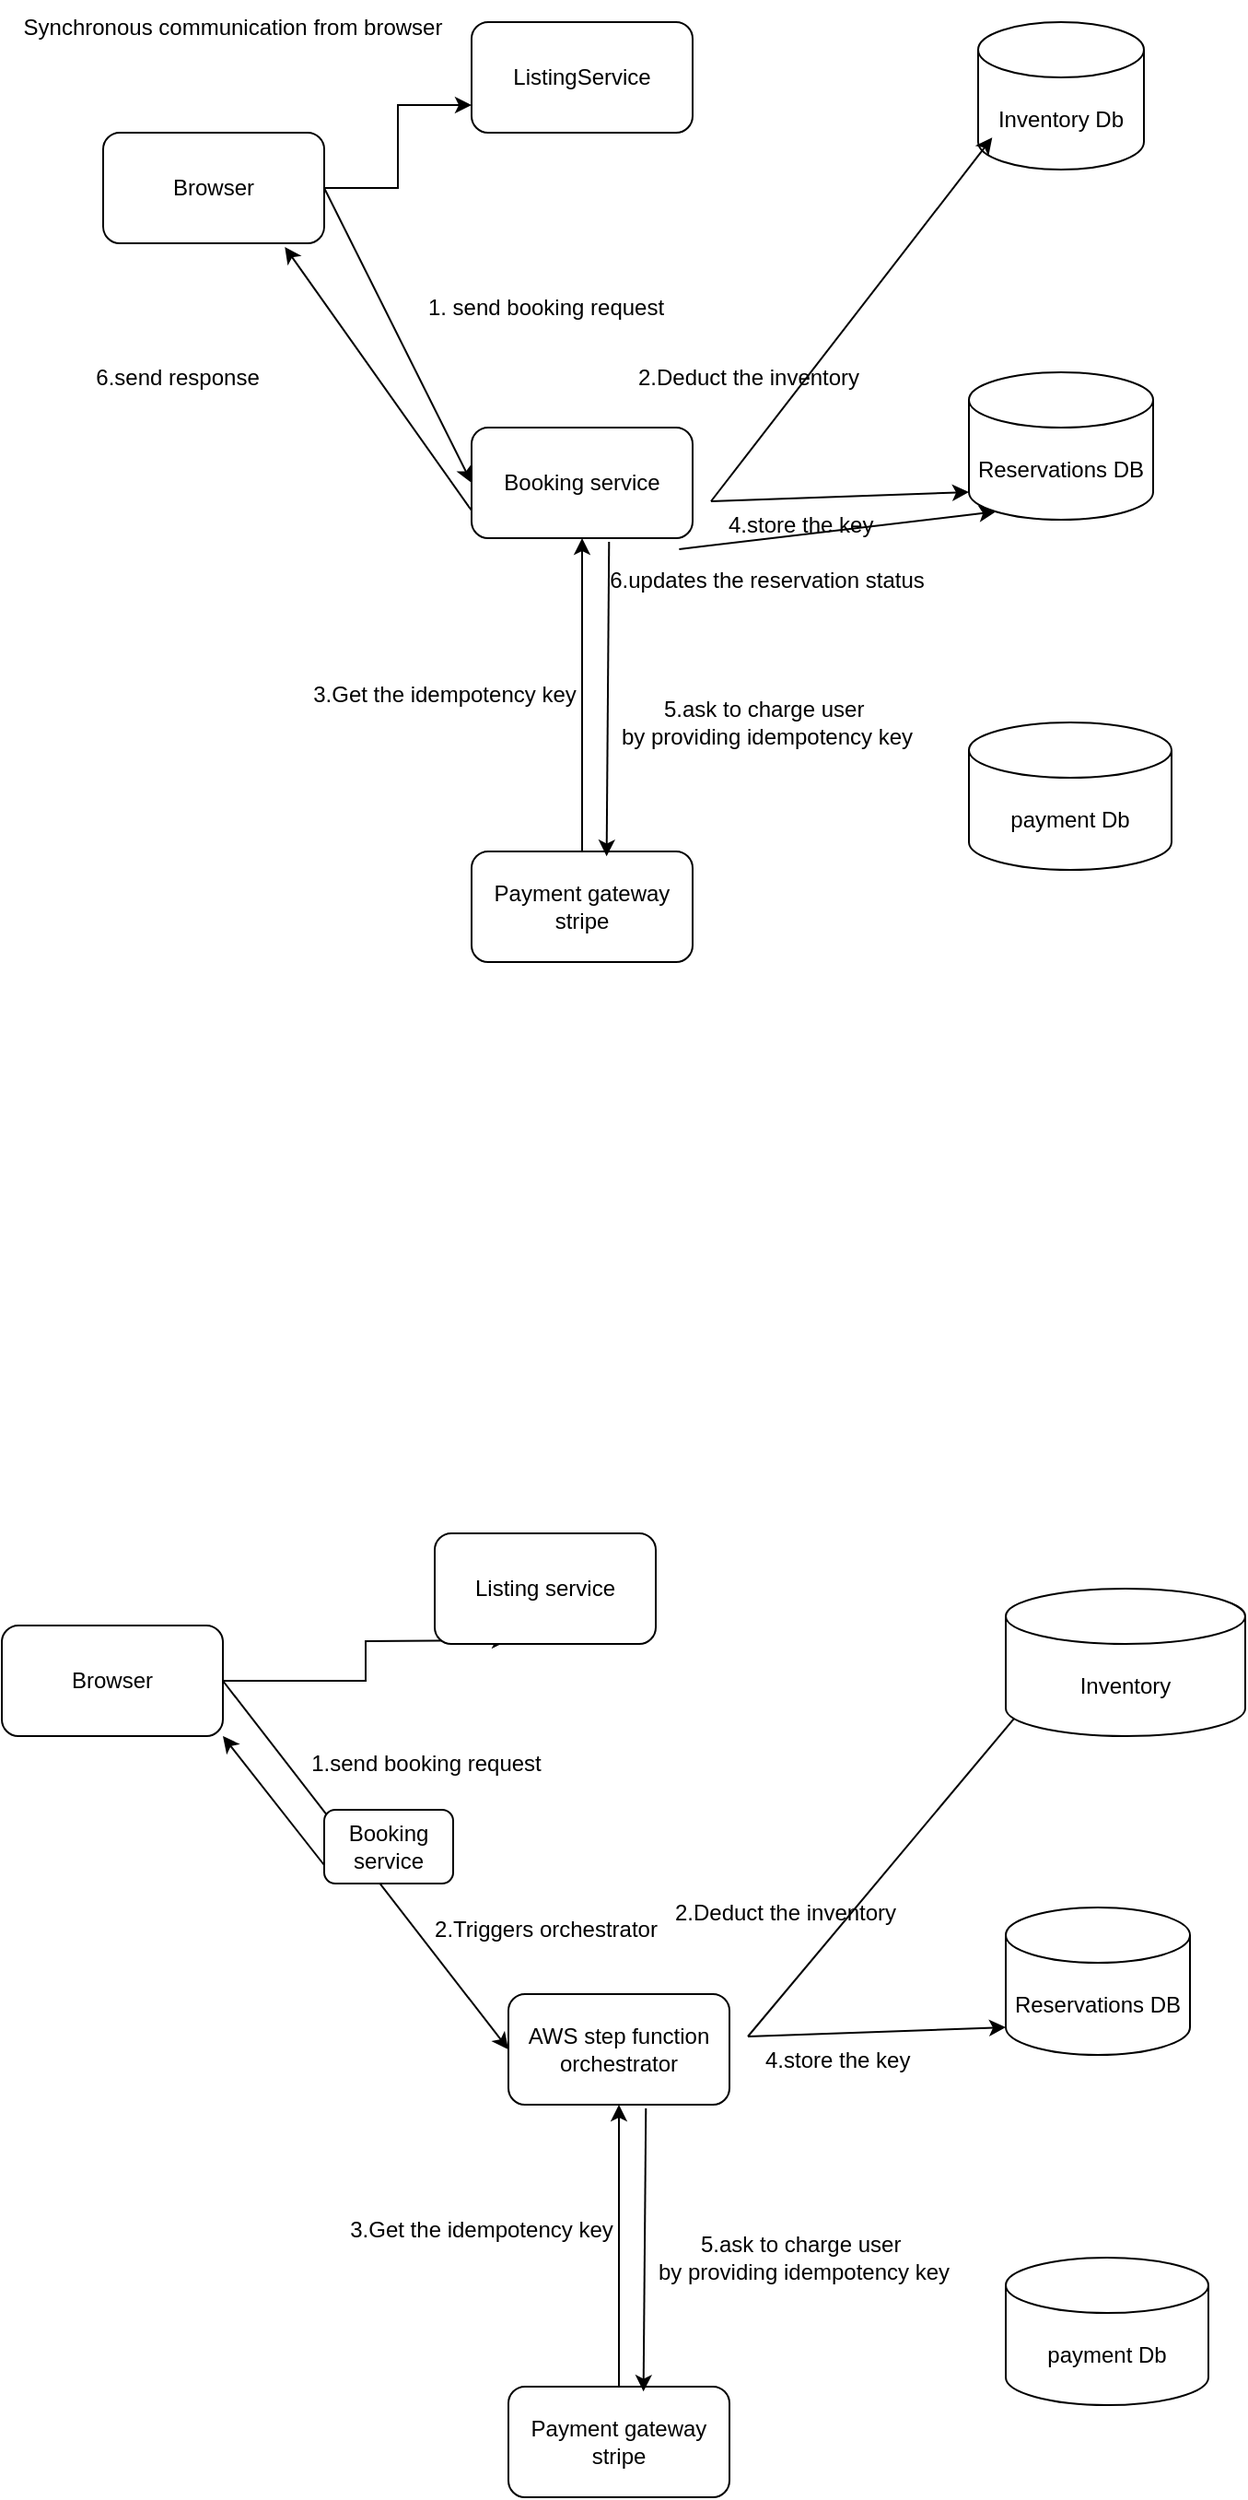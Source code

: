 <mxfile version="26.0.4">
  <diagram name="Page-1" id="2G7yOfc63kNmIJCsemcx">
    <mxGraphModel dx="3094" dy="412" grid="1" gridSize="10" guides="1" tooltips="1" connect="1" arrows="1" fold="1" page="1" pageScale="1" pageWidth="2300" pageHeight="2300" math="0" shadow="0">
      <root>
        <mxCell id="0" />
        <mxCell id="1" parent="0" />
        <mxCell id="EsFPYt3RrwEHIFZ30FWM-21" style="edgeStyle=orthogonalEdgeStyle;rounded=0;orthogonalLoop=1;jettySize=auto;html=1;entryX=0;entryY=0.75;entryDx=0;entryDy=0;" edge="1" parent="1" source="EsFPYt3RrwEHIFZ30FWM-1" target="EsFPYt3RrwEHIFZ30FWM-5">
          <mxGeometry relative="1" as="geometry" />
        </mxCell>
        <mxCell id="EsFPYt3RrwEHIFZ30FWM-1" value="Browser" style="rounded=1;whiteSpace=wrap;html=1;" vertex="1" parent="1">
          <mxGeometry x="50" y="100" width="120" height="60" as="geometry" />
        </mxCell>
        <mxCell id="EsFPYt3RrwEHIFZ30FWM-2" value="Inventory Db" style="shape=cylinder3;whiteSpace=wrap;html=1;boundedLbl=1;backgroundOutline=1;size=15;" vertex="1" parent="1">
          <mxGeometry x="525" y="40" width="90" height="80" as="geometry" />
        </mxCell>
        <mxCell id="EsFPYt3RrwEHIFZ30FWM-3" value="Reservations DB" style="shape=cylinder3;whiteSpace=wrap;html=1;boundedLbl=1;backgroundOutline=1;size=15;" vertex="1" parent="1">
          <mxGeometry x="520" y="230" width="100" height="80" as="geometry" />
        </mxCell>
        <mxCell id="EsFPYt3RrwEHIFZ30FWM-4" value="payment Db" style="shape=cylinder3;whiteSpace=wrap;html=1;boundedLbl=1;backgroundOutline=1;size=15;" vertex="1" parent="1">
          <mxGeometry x="520" y="420" width="110" height="80" as="geometry" />
        </mxCell>
        <mxCell id="EsFPYt3RrwEHIFZ30FWM-5" value="ListingService" style="rounded=1;whiteSpace=wrap;html=1;" vertex="1" parent="1">
          <mxGeometry x="250" y="40" width="120" height="60" as="geometry" />
        </mxCell>
        <mxCell id="EsFPYt3RrwEHIFZ30FWM-6" value="Booking service" style="rounded=1;whiteSpace=wrap;html=1;" vertex="1" parent="1">
          <mxGeometry x="250" y="260" width="120" height="60" as="geometry" />
        </mxCell>
        <mxCell id="EsFPYt3RrwEHIFZ30FWM-12" style="edgeStyle=orthogonalEdgeStyle;rounded=0;orthogonalLoop=1;jettySize=auto;html=1;entryX=0.5;entryY=1;entryDx=0;entryDy=0;" edge="1" parent="1" source="EsFPYt3RrwEHIFZ30FWM-7" target="EsFPYt3RrwEHIFZ30FWM-6">
          <mxGeometry relative="1" as="geometry" />
        </mxCell>
        <mxCell id="EsFPYt3RrwEHIFZ30FWM-7" value="Payment gateway stripe" style="rounded=1;whiteSpace=wrap;html=1;" vertex="1" parent="1">
          <mxGeometry x="250" y="490" width="120" height="60" as="geometry" />
        </mxCell>
        <mxCell id="EsFPYt3RrwEHIFZ30FWM-9" value="" style="endArrow=classic;html=1;rounded=0;exitX=1;exitY=0.5;exitDx=0;exitDy=0;entryX=0;entryY=0.5;entryDx=0;entryDy=0;" edge="1" parent="1" source="EsFPYt3RrwEHIFZ30FWM-1" target="EsFPYt3RrwEHIFZ30FWM-6">
          <mxGeometry width="50" height="50" relative="1" as="geometry">
            <mxPoint x="380" y="270" as="sourcePoint" />
            <mxPoint x="430" y="220" as="targetPoint" />
          </mxGeometry>
        </mxCell>
        <mxCell id="EsFPYt3RrwEHIFZ30FWM-13" value="3.Get the idempotency key" style="text;html=1;align=center;verticalAlign=middle;resizable=0;points=[];autosize=1;strokeColor=none;fillColor=none;" vertex="1" parent="1">
          <mxGeometry x="150" y="390" width="170" height="30" as="geometry" />
        </mxCell>
        <mxCell id="EsFPYt3RrwEHIFZ30FWM-14" value="" style="endArrow=classic;html=1;rounded=0;exitX=0.622;exitY=1.033;exitDx=0;exitDy=0;exitPerimeter=0;entryX=0.611;entryY=0.044;entryDx=0;entryDy=0;entryPerimeter=0;" edge="1" parent="1" source="EsFPYt3RrwEHIFZ30FWM-6" target="EsFPYt3RrwEHIFZ30FWM-7">
          <mxGeometry width="50" height="50" relative="1" as="geometry">
            <mxPoint x="380" y="380" as="sourcePoint" />
            <mxPoint x="430" y="330" as="targetPoint" />
          </mxGeometry>
        </mxCell>
        <mxCell id="EsFPYt3RrwEHIFZ30FWM-15" value="5.ask to charge user&amp;nbsp;&lt;div&gt;by providing idempotency key&lt;/div&gt;" style="text;html=1;align=center;verticalAlign=middle;resizable=0;points=[];autosize=1;strokeColor=none;fillColor=none;" vertex="1" parent="1">
          <mxGeometry x="320" y="400" width="180" height="40" as="geometry" />
        </mxCell>
        <mxCell id="EsFPYt3RrwEHIFZ30FWM-17" value="" style="endArrow=classic;html=1;rounded=0;entryX=0.085;entryY=0.783;entryDx=0;entryDy=0;entryPerimeter=0;" edge="1" parent="1" target="EsFPYt3RrwEHIFZ30FWM-2">
          <mxGeometry width="50" height="50" relative="1" as="geometry">
            <mxPoint x="380" y="300" as="sourcePoint" />
            <mxPoint x="430" y="250" as="targetPoint" />
          </mxGeometry>
        </mxCell>
        <mxCell id="EsFPYt3RrwEHIFZ30FWM-18" value="" style="endArrow=classic;html=1;rounded=0;entryX=0;entryY=1;entryDx=0;entryDy=-15;entryPerimeter=0;" edge="1" parent="1" target="EsFPYt3RrwEHIFZ30FWM-3">
          <mxGeometry width="50" height="50" relative="1" as="geometry">
            <mxPoint x="380" y="300" as="sourcePoint" />
            <mxPoint x="430" y="250" as="targetPoint" />
          </mxGeometry>
        </mxCell>
        <mxCell id="EsFPYt3RrwEHIFZ30FWM-19" value="2.Deduct the inventory" style="text;html=1;align=center;verticalAlign=middle;resizable=0;points=[];autosize=1;strokeColor=none;fillColor=none;" vertex="1" parent="1">
          <mxGeometry x="330" y="218" width="140" height="30" as="geometry" />
        </mxCell>
        <mxCell id="EsFPYt3RrwEHIFZ30FWM-20" value="4.store the key&amp;nbsp;" style="text;html=1;align=center;verticalAlign=middle;resizable=0;points=[];autosize=1;strokeColor=none;fillColor=none;" vertex="1" parent="1">
          <mxGeometry x="375" y="298" width="110" height="30" as="geometry" />
        </mxCell>
        <mxCell id="EsFPYt3RrwEHIFZ30FWM-22" value="Synchronous communication from browser" style="text;html=1;align=center;verticalAlign=middle;resizable=0;points=[];autosize=1;strokeColor=none;fillColor=none;" vertex="1" parent="1">
          <mxGeometry x="-5" y="28" width="250" height="30" as="geometry" />
        </mxCell>
        <mxCell id="EsFPYt3RrwEHIFZ30FWM-23" value="&lt;span style=&quot;color: rgba(0, 0, 0, 0); font-family: monospace; font-size: 0px; text-align: start;&quot;&gt;%3CmxGraphModel%3E%3Croot%3E%3CmxCell%20id%3D%220%22%2F%3E%3CmxCell%20id%3D%221%22%20parent%3D%220%22%2F%3E%3CmxCell%20id%3D%222%22%20style%3D%22edgeStyle%3DorthogonalEdgeStyle%3Brounded%3D0%3BorthogonalLoop%3D1%3BjettySize%3Dauto%3Bhtml%3D1%3BentryX%3D0%3BentryY%3D0.75%3BentryDx%3D0%3BentryDy%3D0%3B%22%20edge%3D%221%22%20source%3D%223%22%20parent%3D%221%22%3E%3CmxGeometry%20relative%3D%221%22%20as%3D%22geometry%22%3E%3CmxPoint%20x%3D%22250%22%20y%3D%2285%22%20as%3D%22targetPoint%22%2F%3E%3C%2FmxGeometry%3E%3C%2FmxCell%3E%3CmxCell%20id%3D%223%22%20value%3D%22Browser%22%20style%3D%22rounded%3D1%3BwhiteSpace%3Dwrap%3Bhtml%3D1%3B%22%20vertex%3D%221%22%20parent%3D%221%22%3E%3CmxGeometry%20x%3D%2250%22%20y%3D%22100%22%20width%3D%22120%22%20height%3D%2260%22%20as%3D%22geometry%22%2F%3E%3C%2FmxCell%3E%3CmxCell%20id%3D%224%22%20value%3D%22Reservations%20DB%22%20style%3D%22shape%3Dcylinder3%3BwhiteSpace%3Dwrap%3Bhtml%3D1%3BboundedLbl%3D1%3BbackgroundOutline%3D1%3Bsize%3D15%3B%22%20vertex%3D%221%22%20parent%3D%221%22%3E%3CmxGeometry%20x%3D%22520%22%20y%3D%22230%22%20width%3D%22100%22%20height%3D%2280%22%20as%3D%22geometry%22%2F%3E%3C%2FmxCell%3E%3CmxCell%20id%3D%225%22%20value%3D%22payment%20Db%22%20style%3D%22shape%3Dcylinder3%3BwhiteSpace%3Dwrap%3Bhtml%3D1%3BboundedLbl%3D1%3BbackgroundOutline%3D1%3Bsize%3D15%3B%22%20vertex%3D%221%22%20parent%3D%221%22%3E%3CmxGeometry%20x%3D%22520%22%20y%3D%22420%22%20width%3D%22110%22%20height%3D%2280%22%20as%3D%22geometry%22%2F%3E%3C%2FmxCell%3E%3CmxCell%20id%3D%226%22%20value%3D%22Booking%20service%22%20style%3D%22rounded%3D1%3BwhiteSpace%3Dwrap%3Bhtml%3D1%3B%22%20vertex%3D%221%22%20parent%3D%221%22%3E%3CmxGeometry%20x%3D%22250%22%20y%3D%22260%22%20width%3D%22120%22%20height%3D%2260%22%20as%3D%22geometry%22%2F%3E%3C%2FmxCell%3E%3CmxCell%20id%3D%227%22%20style%3D%22edgeStyle%3DorthogonalEdgeStyle%3Brounded%3D0%3BorthogonalLoop%3D1%3BjettySize%3Dauto%3Bhtml%3D1%3BentryX%3D0.5%3BentryY%3D1%3BentryDx%3D0%3BentryDy%3D0%3B%22%20edge%3D%221%22%20source%3D%228%22%20target%3D%226%22%20parent%3D%221%22%3E%3CmxGeometry%20relative%3D%221%22%20as%3D%22geometry%22%2F%3E%3C%2FmxCell%3E%3CmxCell%20id%3D%228%22%20value%3D%22Payment%20gateway%20stripe%22%20style%3D%22rounded%3D1%3BwhiteSpace%3Dwrap%3Bhtml%3D1%3B%22%20vertex%3D%221%22%20parent%3D%221%22%3E%3CmxGeometry%20x%3D%22250%22%20y%3D%22490%22%20width%3D%22120%22%20height%3D%2260%22%20as%3D%22geometry%22%2F%3E%3C%2FmxCell%3E%3CmxCell%20id%3D%229%22%20value%3D%22%22%20style%3D%22endArrow%3Dclassic%3Bhtml%3D1%3Brounded%3D0%3BexitX%3D1%3BexitY%3D0.5%3BexitDx%3D0%3BexitDy%3D0%3BentryX%3D0%3BentryY%3D0.5%3BentryDx%3D0%3BentryDy%3D0%3B%22%20edge%3D%221%22%20source%3D%223%22%20target%3D%226%22%20parent%3D%221%22%3E%3CmxGeometry%20width%3D%2250%22%20height%3D%2250%22%20relative%3D%221%22%20as%3D%22geometry%22%3E%3CmxPoint%20x%3D%22380%22%20y%3D%22270%22%20as%3D%22sourcePoint%22%2F%3E%3CmxPoint%20x%3D%22430%22%20y%3D%22220%22%20as%3D%22targetPoint%22%2F%3E%3C%2FmxGeometry%3E%3C%2FmxCell%3E%3CmxCell%20id%3D%2210%22%20value%3D%223.Get%20the%20idempotency%20key%22%20style%3D%22text%3Bhtml%3D1%3Balign%3Dcenter%3BverticalAlign%3Dmiddle%3Bresizable%3D0%3Bpoints%3D%5B%5D%3Bautosize%3D1%3BstrokeColor%3Dnone%3BfillColor%3Dnone%3B%22%20vertex%3D%221%22%20parent%3D%221%22%3E%3CmxGeometry%20x%3D%22150%22%20y%3D%22390%22%20width%3D%22170%22%20height%3D%2230%22%20as%3D%22geometry%22%2F%3E%3C%2FmxCell%3E%3CmxCell%20id%3D%2211%22%20value%3D%22%22%20style%3D%22endArrow%3Dclassic%3Bhtml%3D1%3Brounded%3D0%3BexitX%3D0.622%3BexitY%3D1.033%3BexitDx%3D0%3BexitDy%3D0%3BexitPerimeter%3D0%3BentryX%3D0.611%3BentryY%3D0.044%3BentryDx%3D0%3BentryDy%3D0%3BentryPerimeter%3D0%3B%22%20edge%3D%221%22%20source%3D%226%22%20target%3D%228%22%20parent%3D%221%22%3E%3CmxGeometry%20width%3D%2250%22%20height%3D%2250%22%20relative%3D%221%22%20as%3D%22geometry%22%3E%3CmxPoint%20x%3D%22380%22%20y%3D%22380%22%20as%3D%22sourcePoint%22%2F%3E%3CmxPoint%20x%3D%22430%22%20y%3D%22330%22%20as%3D%22targetPoint%22%2F%3E%3C%2FmxGeometry%3E%3C%2FmxCell%3E%3CmxCell%20id%3D%2212%22%20value%3D%225.ask%20to%20charge%20user%26amp%3Bnbsp%3B%26lt%3Bdiv%26gt%3Bby%20providing%20idempotency%20key%26lt%3B%2Fdiv%26gt%3B%22%20style%3D%22text%3Bhtml%3D1%3Balign%3Dcenter%3BverticalAlign%3Dmiddle%3Bresizable%3D0%3Bpoints%3D%5B%5D%3Bautosize%3D1%3BstrokeColor%3Dnone%3BfillColor%3Dnone%3B%22%20vertex%3D%221%22%20parent%3D%221%22%3E%3CmxGeometry%20x%3D%22320%22%20y%3D%22400%22%20width%3D%22180%22%20height%3D%2240%22%20as%3D%22geometry%22%2F%3E%3C%2FmxCell%3E%3CmxCell%20id%3D%2213%22%20value%3D%22%22%20style%3D%22endArrow%3Dclassic%3Bhtml%3D1%3Brounded%3D0%3BentryX%3D0.085%3BentryY%3D0.783%3BentryDx%3D0%3BentryDy%3D0%3BentryPerimeter%3D0%3B%22%20edge%3D%221%22%20parent%3D%221%22%3E%3CmxGeometry%20width%3D%2250%22%20height%3D%2250%22%20relative%3D%221%22%20as%3D%22geometry%22%3E%3CmxPoint%20x%3D%22380%22%20y%3D%22300%22%20as%3D%22sourcePoint%22%2F%3E%3CmxPoint%20x%3D%22533%22%20y%3D%22103%22%20as%3D%22targetPoint%22%2F%3E%3C%2FmxGeometry%3E%3C%2FmxCell%3E%3CmxCell%20id%3D%2214%22%20value%3D%22%22%20style%3D%22endArrow%3Dclassic%3Bhtml%3D1%3Brounded%3D0%3BentryX%3D0%3BentryY%3D1%3BentryDx%3D0%3BentryDy%3D-15%3BentryPerimeter%3D0%3B%22%20edge%3D%221%22%20target%3D%224%22%20parent%3D%221%22%3E%3CmxGeometry%20width%3D%2250%22%20height%3D%2250%22%20relative%3D%221%22%20as%3D%22geometry%22%3E%3CmxPoint%20x%3D%22380%22%20y%3D%22300%22%20as%3D%22sourcePoint%22%2F%3E%3CmxPoint%20x%3D%22430%22%20y%3D%22250%22%20as%3D%22targetPoint%22%2F%3E%3C%2FmxGeometry%3E%3C%2FmxCell%3E%3CmxCell%20id%3D%2215%22%20value%3D%222.Deduct%20the%20inventory%22%20style%3D%22text%3Bhtml%3D1%3Balign%3Dcenter%3BverticalAlign%3Dmiddle%3Bresizable%3D0%3Bpoints%3D%5B%5D%3Bautosize%3D1%3BstrokeColor%3Dnone%3BfillColor%3Dnone%3B%22%20vertex%3D%221%22%20parent%3D%221%22%3E%3CmxGeometry%20x%3D%22330%22%20y%3D%22218%22%20width%3D%22140%22%20height%3D%2230%22%20as%3D%22geometry%22%2F%3E%3C%2FmxCell%3E%3CmxCell%20id%3D%2216%22%20value%3D%224.store%20the%20key%26amp%3Bnbsp%3B%22%20style%3D%22text%3Bhtml%3D1%3Balign%3Dcenter%3BverticalAlign%3Dmiddle%3Bresizable%3D0%3Bpoints%3D%5B%5D%3Bautosize%3D1%3BstrokeColor%3Dnone%3BfillColor%3Dnone%3B%22%20vertex%3D%221%22%20parent%3D%221%22%3E%3CmxGeometry%20x%3D%22375%22%20y%3D%22298%22%20width%3D%22110%22%20height%3D%2230%22%20as%3D%22geometry%22%2F%3E%3C%2FmxCell%3E%3C%2Froot%3E%3C%2FmxGraphModel%3E&lt;/span&gt;" style="text;html=1;align=center;verticalAlign=middle;resizable=0;points=[];autosize=1;strokeColor=none;fillColor=none;" vertex="1" parent="1">
          <mxGeometry x="160" y="668" width="20" height="30" as="geometry" />
        </mxCell>
        <mxCell id="EsFPYt3RrwEHIFZ30FWM-24" style="edgeStyle=orthogonalEdgeStyle;rounded=0;orthogonalLoop=1;jettySize=auto;html=1;entryX=0;entryY=0.75;entryDx=0;entryDy=0;" edge="1" parent="1" source="EsFPYt3RrwEHIFZ30FWM-25">
          <mxGeometry relative="1" as="geometry">
            <mxPoint x="270" y="918" as="targetPoint" />
          </mxGeometry>
        </mxCell>
        <mxCell id="EsFPYt3RrwEHIFZ30FWM-25" value="Browser" style="rounded=1;whiteSpace=wrap;html=1;" vertex="1" parent="1">
          <mxGeometry x="-5" y="910" width="120" height="60" as="geometry" />
        </mxCell>
        <mxCell id="EsFPYt3RrwEHIFZ30FWM-26" value="Reservations DB" style="shape=cylinder3;whiteSpace=wrap;html=1;boundedLbl=1;backgroundOutline=1;size=15;" vertex="1" parent="1">
          <mxGeometry x="540" y="1063" width="100" height="80" as="geometry" />
        </mxCell>
        <mxCell id="EsFPYt3RrwEHIFZ30FWM-27" value="payment Db" style="shape=cylinder3;whiteSpace=wrap;html=1;boundedLbl=1;backgroundOutline=1;size=15;" vertex="1" parent="1">
          <mxGeometry x="540" y="1253" width="110" height="80" as="geometry" />
        </mxCell>
        <mxCell id="EsFPYt3RrwEHIFZ30FWM-28" value="AWS step function orchestrator" style="rounded=1;whiteSpace=wrap;html=1;" vertex="1" parent="1">
          <mxGeometry x="270" y="1110" width="120" height="60" as="geometry" />
        </mxCell>
        <mxCell id="EsFPYt3RrwEHIFZ30FWM-29" style="edgeStyle=orthogonalEdgeStyle;rounded=0;orthogonalLoop=1;jettySize=auto;html=1;entryX=0.5;entryY=1;entryDx=0;entryDy=0;" edge="1" parent="1" source="EsFPYt3RrwEHIFZ30FWM-30" target="EsFPYt3RrwEHIFZ30FWM-28">
          <mxGeometry relative="1" as="geometry" />
        </mxCell>
        <mxCell id="EsFPYt3RrwEHIFZ30FWM-30" value="Payment gateway stripe" style="rounded=1;whiteSpace=wrap;html=1;" vertex="1" parent="1">
          <mxGeometry x="270" y="1323" width="120" height="60" as="geometry" />
        </mxCell>
        <mxCell id="EsFPYt3RrwEHIFZ30FWM-31" value="" style="endArrow=classic;html=1;rounded=0;exitX=1;exitY=0.5;exitDx=0;exitDy=0;entryX=0;entryY=0.5;entryDx=0;entryDy=0;" edge="1" parent="1" source="EsFPYt3RrwEHIFZ30FWM-25" target="EsFPYt3RrwEHIFZ30FWM-28">
          <mxGeometry width="50" height="50" relative="1" as="geometry">
            <mxPoint x="400" y="1103" as="sourcePoint" />
            <mxPoint x="450" y="1053" as="targetPoint" />
          </mxGeometry>
        </mxCell>
        <mxCell id="EsFPYt3RrwEHIFZ30FWM-32" value="3.Get the idempotency key" style="text;html=1;align=center;verticalAlign=middle;resizable=0;points=[];autosize=1;strokeColor=none;fillColor=none;" vertex="1" parent="1">
          <mxGeometry x="170" y="1223" width="170" height="30" as="geometry" />
        </mxCell>
        <mxCell id="EsFPYt3RrwEHIFZ30FWM-33" value="" style="endArrow=classic;html=1;rounded=0;exitX=0.622;exitY=1.033;exitDx=0;exitDy=0;exitPerimeter=0;entryX=0.611;entryY=0.044;entryDx=0;entryDy=0;entryPerimeter=0;" edge="1" parent="1" source="EsFPYt3RrwEHIFZ30FWM-28" target="EsFPYt3RrwEHIFZ30FWM-30">
          <mxGeometry width="50" height="50" relative="1" as="geometry">
            <mxPoint x="400" y="1213" as="sourcePoint" />
            <mxPoint x="450" y="1163" as="targetPoint" />
          </mxGeometry>
        </mxCell>
        <mxCell id="EsFPYt3RrwEHIFZ30FWM-34" value="5.ask to charge user&amp;nbsp;&lt;div&gt;by providing idempotency key&lt;/div&gt;" style="text;html=1;align=center;verticalAlign=middle;resizable=0;points=[];autosize=1;strokeColor=none;fillColor=none;" vertex="1" parent="1">
          <mxGeometry x="340" y="1233" width="180" height="40" as="geometry" />
        </mxCell>
        <mxCell id="EsFPYt3RrwEHIFZ30FWM-35" value="" style="endArrow=classic;html=1;rounded=0;entryX=0.085;entryY=0.783;entryDx=0;entryDy=0;entryPerimeter=0;" edge="1" parent="1" source="EsFPYt3RrwEHIFZ30FWM-39">
          <mxGeometry width="50" height="50" relative="1" as="geometry">
            <mxPoint x="400" y="1133" as="sourcePoint" />
            <mxPoint x="553" y="936" as="targetPoint" />
          </mxGeometry>
        </mxCell>
        <mxCell id="EsFPYt3RrwEHIFZ30FWM-36" value="" style="endArrow=classic;html=1;rounded=0;entryX=0;entryY=1;entryDx=0;entryDy=-15;entryPerimeter=0;" edge="1" parent="1" target="EsFPYt3RrwEHIFZ30FWM-26">
          <mxGeometry width="50" height="50" relative="1" as="geometry">
            <mxPoint x="400" y="1133" as="sourcePoint" />
            <mxPoint x="450" y="1083" as="targetPoint" />
          </mxGeometry>
        </mxCell>
        <mxCell id="EsFPYt3RrwEHIFZ30FWM-37" value="2.Deduct the inventory" style="text;html=1;align=center;verticalAlign=middle;resizable=0;points=[];autosize=1;strokeColor=none;fillColor=none;" vertex="1" parent="1">
          <mxGeometry x="350" y="1051" width="140" height="30" as="geometry" />
        </mxCell>
        <mxCell id="EsFPYt3RrwEHIFZ30FWM-38" value="4.store the key&amp;nbsp;" style="text;html=1;align=center;verticalAlign=middle;resizable=0;points=[];autosize=1;strokeColor=none;fillColor=none;" vertex="1" parent="1">
          <mxGeometry x="395" y="1131" width="110" height="30" as="geometry" />
        </mxCell>
        <mxCell id="EsFPYt3RrwEHIFZ30FWM-40" value="" style="endArrow=classic;html=1;rounded=0;entryX=0.085;entryY=0.783;entryDx=0;entryDy=0;entryPerimeter=0;" edge="1" parent="1" target="EsFPYt3RrwEHIFZ30FWM-39">
          <mxGeometry width="50" height="50" relative="1" as="geometry">
            <mxPoint x="400" y="1133" as="sourcePoint" />
            <mxPoint x="553" y="936" as="targetPoint" />
          </mxGeometry>
        </mxCell>
        <mxCell id="EsFPYt3RrwEHIFZ30FWM-39" value="Inventory" style="shape=cylinder3;whiteSpace=wrap;html=1;boundedLbl=1;backgroundOutline=1;size=15;" vertex="1" parent="1">
          <mxGeometry x="540" y="890" width="130" height="80" as="geometry" />
        </mxCell>
        <mxCell id="EsFPYt3RrwEHIFZ30FWM-41" value="Listing service" style="rounded=1;whiteSpace=wrap;html=1;" vertex="1" parent="1">
          <mxGeometry x="230" y="860" width="120" height="60" as="geometry" />
        </mxCell>
        <mxCell id="EsFPYt3RrwEHIFZ30FWM-42" value="Booking service" style="rounded=1;whiteSpace=wrap;html=1;" vertex="1" parent="1">
          <mxGeometry x="170" y="1010" width="70" height="40" as="geometry" />
        </mxCell>
        <mxCell id="EsFPYt3RrwEHIFZ30FWM-43" value="1. send booking request" style="text;html=1;align=center;verticalAlign=middle;resizable=0;points=[];autosize=1;strokeColor=none;fillColor=none;" vertex="1" parent="1">
          <mxGeometry x="215" y="180" width="150" height="30" as="geometry" />
        </mxCell>
        <mxCell id="EsFPYt3RrwEHIFZ30FWM-44" value="" style="endArrow=classic;html=1;rounded=0;exitX=0;exitY=0.75;exitDx=0;exitDy=0;entryX=0.822;entryY=1.033;entryDx=0;entryDy=0;entryPerimeter=0;" edge="1" parent="1" source="EsFPYt3RrwEHIFZ30FWM-6" target="EsFPYt3RrwEHIFZ30FWM-1">
          <mxGeometry width="50" height="50" relative="1" as="geometry">
            <mxPoint x="360" y="270" as="sourcePoint" />
            <mxPoint x="410" y="220" as="targetPoint" />
          </mxGeometry>
        </mxCell>
        <mxCell id="EsFPYt3RrwEHIFZ30FWM-45" value="6.send response" style="text;html=1;align=center;verticalAlign=middle;resizable=0;points=[];autosize=1;strokeColor=none;fillColor=none;" vertex="1" parent="1">
          <mxGeometry x="35" y="218" width="110" height="30" as="geometry" />
        </mxCell>
        <mxCell id="EsFPYt3RrwEHIFZ30FWM-46" value="1.send booking request" style="text;html=1;align=center;verticalAlign=middle;resizable=0;points=[];autosize=1;strokeColor=none;fillColor=none;" vertex="1" parent="1">
          <mxGeometry x="150" y="970" width="150" height="30" as="geometry" />
        </mxCell>
        <mxCell id="EsFPYt3RrwEHIFZ30FWM-47" value="2.Triggers orchestrator" style="text;html=1;align=center;verticalAlign=middle;resizable=0;points=[];autosize=1;strokeColor=none;fillColor=none;" vertex="1" parent="1">
          <mxGeometry x="220" y="1060" width="140" height="30" as="geometry" />
        </mxCell>
        <mxCell id="EsFPYt3RrwEHIFZ30FWM-48" value="" style="endArrow=classic;html=1;rounded=0;exitX=0;exitY=0.75;exitDx=0;exitDy=0;entryX=1;entryY=1;entryDx=0;entryDy=0;" edge="1" parent="1" source="EsFPYt3RrwEHIFZ30FWM-42" target="EsFPYt3RrwEHIFZ30FWM-25">
          <mxGeometry width="50" height="50" relative="1" as="geometry">
            <mxPoint x="360" y="1090" as="sourcePoint" />
            <mxPoint x="410" y="1040" as="targetPoint" />
          </mxGeometry>
        </mxCell>
        <mxCell id="EsFPYt3RrwEHIFZ30FWM-49" value="" style="endArrow=classic;html=1;rounded=0;exitX=0.939;exitY=1.1;exitDx=0;exitDy=0;exitPerimeter=0;entryX=0.145;entryY=1;entryDx=0;entryDy=-4.35;entryPerimeter=0;" edge="1" parent="1" source="EsFPYt3RrwEHIFZ30FWM-6" target="EsFPYt3RrwEHIFZ30FWM-3">
          <mxGeometry width="50" height="50" relative="1" as="geometry">
            <mxPoint x="360" y="380" as="sourcePoint" />
            <mxPoint x="410" y="330" as="targetPoint" />
          </mxGeometry>
        </mxCell>
        <mxCell id="EsFPYt3RrwEHIFZ30FWM-50" value="6.updates the reservation status" style="text;html=1;align=center;verticalAlign=middle;resizable=0;points=[];autosize=1;strokeColor=none;fillColor=none;" vertex="1" parent="1">
          <mxGeometry x="315" y="328" width="190" height="30" as="geometry" />
        </mxCell>
      </root>
    </mxGraphModel>
  </diagram>
</mxfile>
